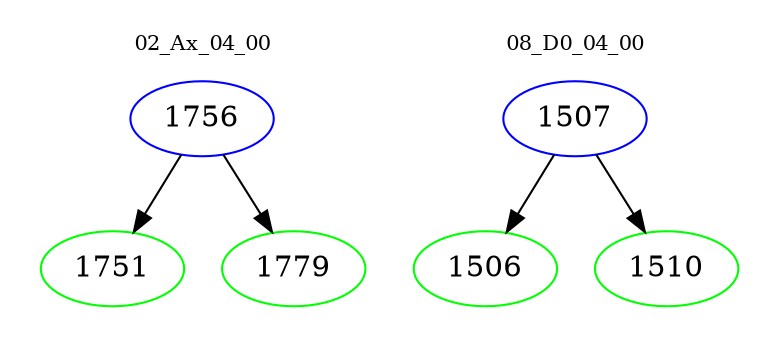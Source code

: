 digraph{
subgraph cluster_0 {
color = white
label = "02_Ax_04_00";
fontsize=10;
T0_1756 [label="1756", color="blue"]
T0_1756 -> T0_1751 [color="black"]
T0_1751 [label="1751", color="green"]
T0_1756 -> T0_1779 [color="black"]
T0_1779 [label="1779", color="green"]
}
subgraph cluster_1 {
color = white
label = "08_D0_04_00";
fontsize=10;
T1_1507 [label="1507", color="blue"]
T1_1507 -> T1_1506 [color="black"]
T1_1506 [label="1506", color="green"]
T1_1507 -> T1_1510 [color="black"]
T1_1510 [label="1510", color="green"]
}
}
